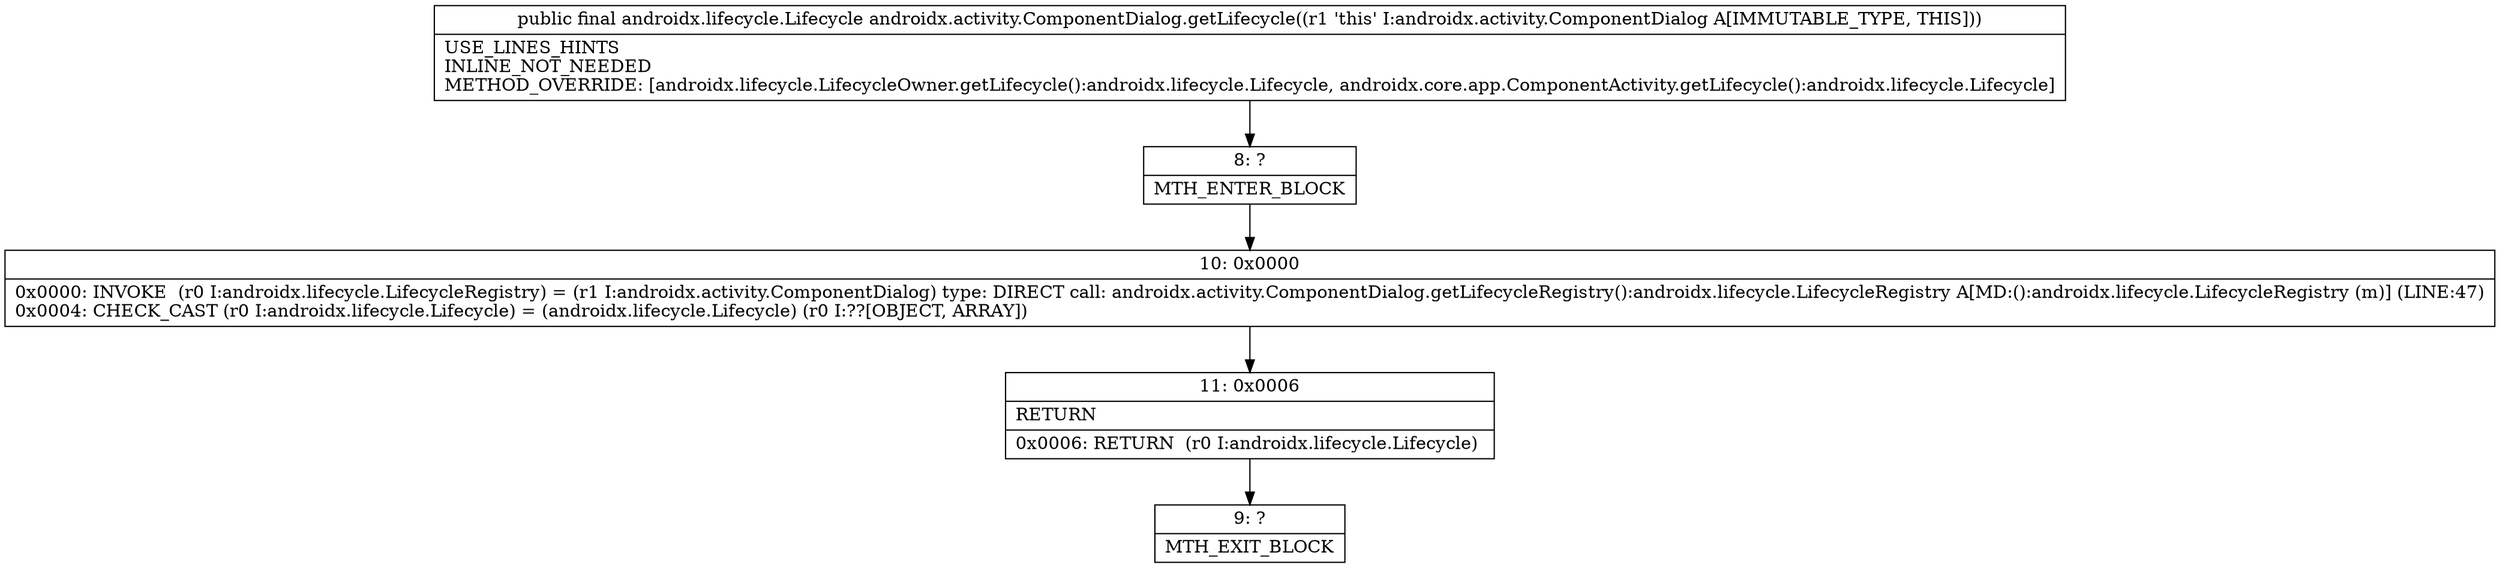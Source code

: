 digraph "CFG forandroidx.activity.ComponentDialog.getLifecycle()Landroidx\/lifecycle\/Lifecycle;" {
Node_8 [shape=record,label="{8\:\ ?|MTH_ENTER_BLOCK\l}"];
Node_10 [shape=record,label="{10\:\ 0x0000|0x0000: INVOKE  (r0 I:androidx.lifecycle.LifecycleRegistry) = (r1 I:androidx.activity.ComponentDialog) type: DIRECT call: androidx.activity.ComponentDialog.getLifecycleRegistry():androidx.lifecycle.LifecycleRegistry A[MD:():androidx.lifecycle.LifecycleRegistry (m)] (LINE:47)\l0x0004: CHECK_CAST (r0 I:androidx.lifecycle.Lifecycle) = (androidx.lifecycle.Lifecycle) (r0 I:??[OBJECT, ARRAY]) \l}"];
Node_11 [shape=record,label="{11\:\ 0x0006|RETURN\l|0x0006: RETURN  (r0 I:androidx.lifecycle.Lifecycle) \l}"];
Node_9 [shape=record,label="{9\:\ ?|MTH_EXIT_BLOCK\l}"];
MethodNode[shape=record,label="{public final androidx.lifecycle.Lifecycle androidx.activity.ComponentDialog.getLifecycle((r1 'this' I:androidx.activity.ComponentDialog A[IMMUTABLE_TYPE, THIS]))  | USE_LINES_HINTS\lINLINE_NOT_NEEDED\lMETHOD_OVERRIDE: [androidx.lifecycle.LifecycleOwner.getLifecycle():androidx.lifecycle.Lifecycle, androidx.core.app.ComponentActivity.getLifecycle():androidx.lifecycle.Lifecycle]\l}"];
MethodNode -> Node_8;Node_8 -> Node_10;
Node_10 -> Node_11;
Node_11 -> Node_9;
}

